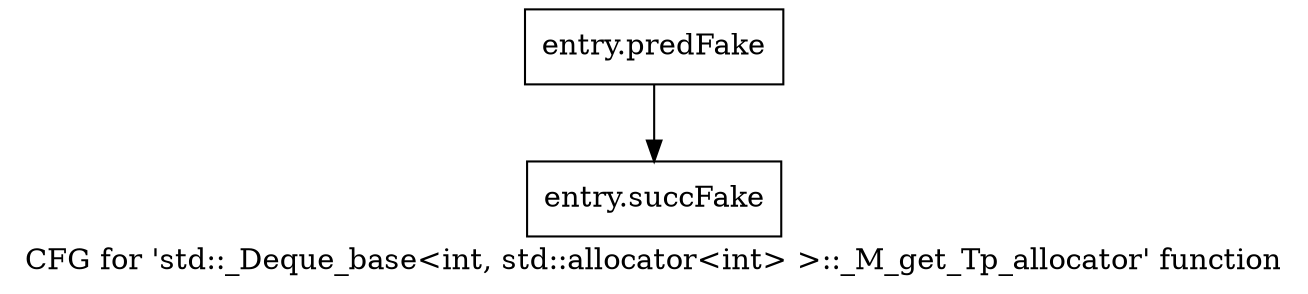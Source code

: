 digraph "CFG for 'std::_Deque_base\<int, std::allocator\<int\> \>::_M_get_Tp_allocator' function" {
	label="CFG for 'std::_Deque_base\<int, std::allocator\<int\> \>::_M_get_Tp_allocator' function";

	Node0x49943d0 [shape=record,filename="",linenumber="",label="{entry.predFake}"];
	Node0x49943d0 -> Node0x493bfd0[ callList="" memoryops="" filename="/proj/xbuilds/2019.2_0801_1/installs/lin64/Vivado/HEAD/tps/lnx64/gcc-6.2.0/lib/gcc/x86_64-pc-linux-gnu/6.2.0/../../../../include/c++/6.2.0/bits/stl_deque.h"];
	Node0x493bfd0 [shape=record,filename="/proj/xbuilds/2019.2_0801_1/installs/lin64/Vivado/HEAD/tps/lnx64/gcc-6.2.0/lib/gcc/x86_64-pc-linux-gnu/6.2.0/../../../../include/c++/6.2.0/bits/stl_deque.h",linenumber="590",label="{entry.succFake}"];
}
